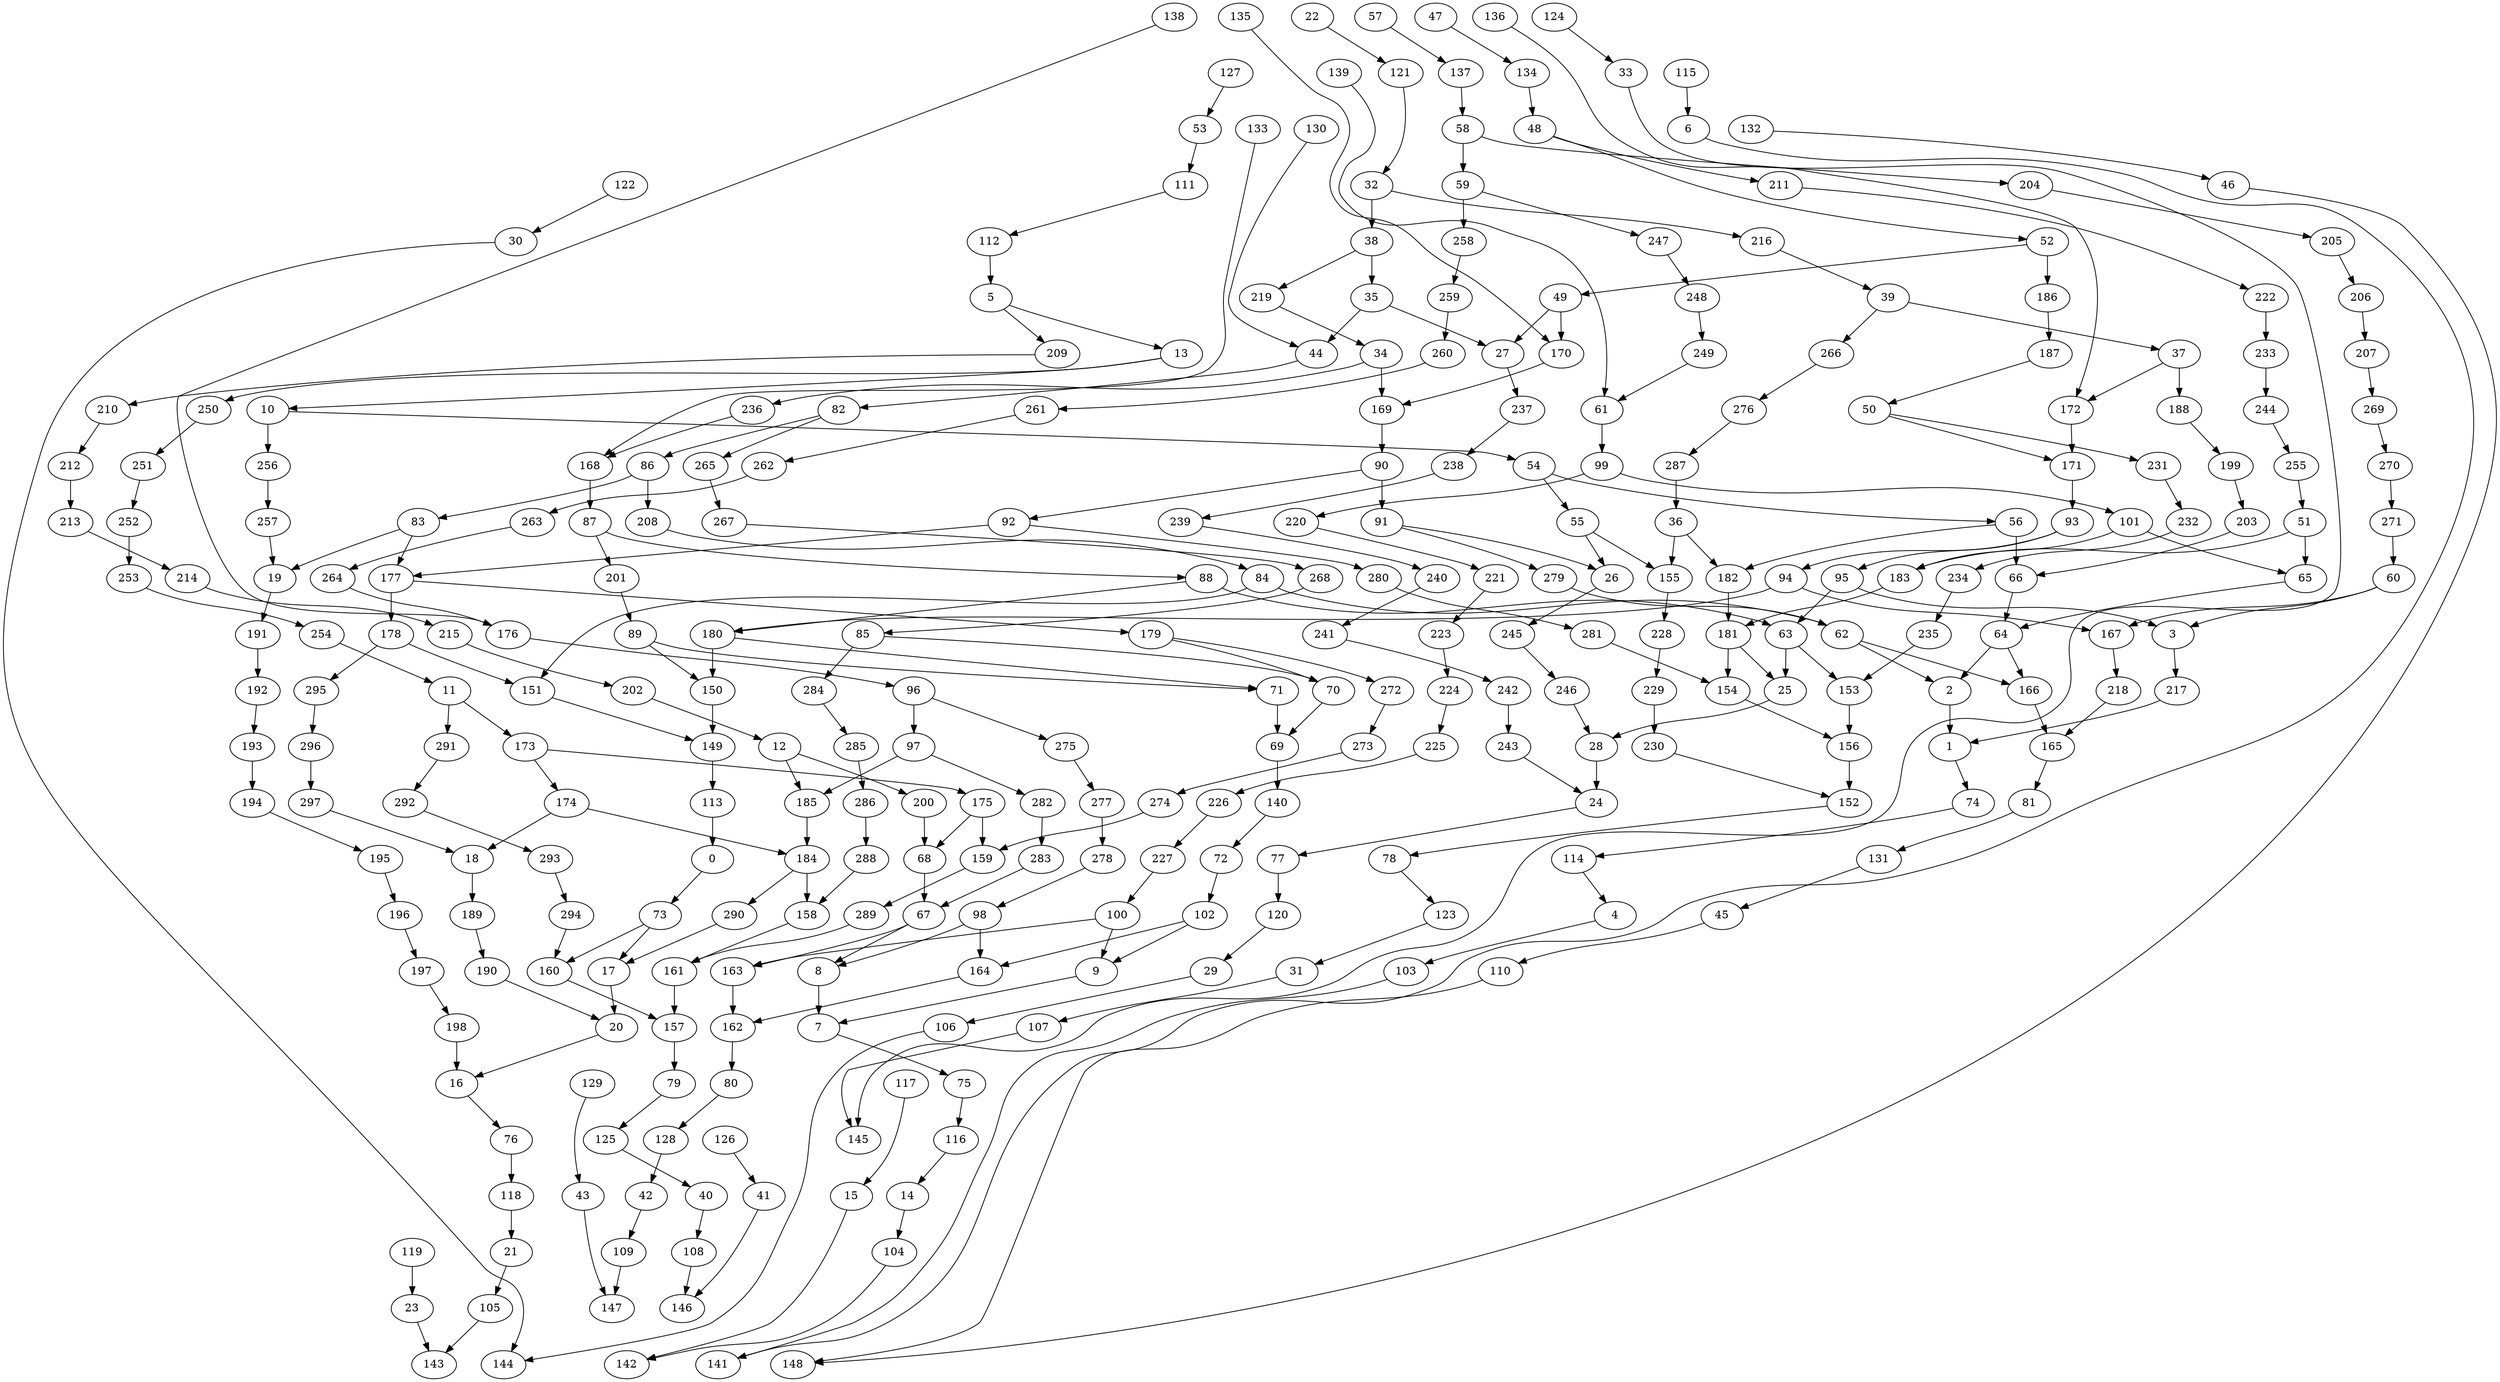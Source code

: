 digraph g {
0;
1;
2;
3;
4;
5;
6;
7;
8;
9;
10;
11;
12;
13;
14;
15;
16;
17;
18;
19;
20;
21;
22;
23;
24;
25;
26;
27;
28;
29;
30;
31;
32;
33;
34;
35;
36;
37;
38;
39;
40;
41;
42;
43;
44;
45;
46;
47;
48;
49;
50;
51;
52;
53;
54;
55;
56;
57;
58;
59;
60;
61;
62;
63;
64;
65;
66;
67;
68;
69;
70;
71;
72;
73;
74;
75;
76;
77;
78;
79;
80;
81;
82;
83;
84;
85;
86;
87;
88;
89;
90;
91;
92;
93;
94;
95;
96;
97;
98;
99;
100;
101;
102;
103;
104;
105;
106;
107;
108;
109;
110;
111;
112;
113;
114;
115;
116;
117;
118;
119;
120;
121;
122;
123;
124;
125;
126;
127;
128;
129;
130;
131;
132;
133;
134;
135;
136;
137;
138;
139;
140;
141;
142;
143;
144;
145;
146;
147;
148;
149;
150;
151;
152;
153;
154;
155;
156;
157;
158;
159;
160;
161;
162;
163;
164;
165;
166;
167;
168;
169;
170;
171;
172;
173;
174;
175;
176;
177;
178;
179;
180;
181;
182;
183;
184;
185;
186;
187;
188;
189;
190;
191;
192;
193;
194;
195;
196;
197;
198;
199;
200;
201;
202;
203;
204;
205;
206;
207;
208;
209;
210;
211;
212;
213;
214;
215;
216;
217;
218;
219;
220;
221;
222;
223;
224;
225;
226;
227;
228;
229;
230;
231;
232;
233;
234;
235;
236;
237;
238;
239;
240;
241;
242;
243;
244;
245;
246;
247;
248;
249;
250;
251;
252;
253;
254;
255;
256;
257;
258;
259;
260;
261;
262;
263;
264;
265;
266;
267;
268;
269;
270;
271;
272;
273;
274;
275;
276;
277;
278;
279;
280;
281;
282;
283;
284;
285;
286;
287;
288;
289;
290;
291;
292;
293;
294;
295;
296;
297;
0 -> 73 [weight=0];
1 -> 74 [weight=0];
2 -> 1 [weight=2];
3 -> 217 [weight=0];
4 -> 103 [weight=0];
5 -> 13 [weight=0];
5 -> 209 [weight=0];
6 -> 141 [weight=0];
7 -> 75 [weight=0];
8 -> 7 [weight=1];
9 -> 7 [weight=0];
10 -> 54 [weight=0];
10 -> 256 [weight=2];
11 -> 173 [weight=0];
11 -> 291 [weight=0];
12 -> 185 [weight=0];
12 -> 200 [weight=0];
13 -> 250 [weight=0];
13 -> 10 [weight=0];
14 -> 104 [weight=0];
15 -> 142 [weight=0];
16 -> 76 [weight=0];
17 -> 20 [weight=0];
18 -> 189 [weight=2];
19 -> 191 [weight=0];
20 -> 16 [weight=0];
21 -> 105 [weight=0];
22 -> 121 [weight=0];
23 -> 143 [weight=0];
24 -> 77 [weight=0];
25 -> 28 [weight=0];
26 -> 245 [weight=0];
27 -> 237 [weight=0];
28 -> 24 [weight=2];
29 -> 106 [weight=0];
30 -> 144 [weight=0];
31 -> 107 [weight=0];
32 -> 216 [weight=0];
32 -> 38 [weight=2];
33 -> 145 [weight=0];
34 -> 236 [weight=0];
34 -> 169 [weight=0];
35 -> 27 [weight=0];
35 -> 44 [weight=0];
36 -> 182 [weight=0];
36 -> 155 [weight=0];
37 -> 172 [weight=0];
37 -> 188 [weight=1];
38 -> 35 [weight=2];
38 -> 219 [weight=0];
39 -> 37 [weight=0];
39 -> 266 [weight=0];
40 -> 108 [weight=0];
41 -> 146 [weight=0];
42 -> 109 [weight=0];
43 -> 147 [weight=0];
44 -> 82 [weight=0];
45 -> 110 [weight=0];
46 -> 148 [weight=0];
47 -> 134 [weight=0];
48 -> 211 [weight=0];
48 -> 52 [weight=0];
49 -> 170 [weight=0];
49 -> 27 [weight=0];
50 -> 231 [weight=0];
50 -> 171 [weight=0];
51 -> 183 [weight=0];
51 -> 65 [weight=0];
52 -> 49 [weight=0];
52 -> 186 [weight=1];
53 -> 111 [weight=0];
54 -> 56 [weight=0];
54 -> 55 [weight=0];
55 -> 155 [weight=0];
55 -> 26 [weight=0];
56 -> 66 [weight=1];
56 -> 182 [weight=0];
57 -> 137 [weight=0];
58 -> 204 [weight=0];
58 -> 59 [weight=1];
59 -> 247 [weight=0];
59 -> 258 [weight=0];
60 -> 3 [weight=0];
60 -> 167 [weight=0];
61 -> 99 [weight=1];
62 -> 2 [weight=0];
62 -> 166 [weight=0];
63 -> 153 [weight=0];
63 -> 25 [weight=0];
64 -> 166 [weight=0];
64 -> 2 [weight=0];
65 -> 64 [weight=0];
66 -> 64 [weight=0];
67 -> 8 [weight=0];
67 -> 163 [weight=0];
68 -> 67 [weight=0];
69 -> 140 [weight=1];
70 -> 69 [weight=1];
71 -> 69 [weight=2];
72 -> 102 [weight=0];
73 -> 17 [weight=0];
73 -> 160 [weight=0];
74 -> 114 [weight=0];
75 -> 116 [weight=0];
76 -> 118 [weight=1];
77 -> 120 [weight=1];
78 -> 123 [weight=0];
79 -> 125 [weight=0];
80 -> 128 [weight=0];
81 -> 131 [weight=0];
82 -> 86 [weight=0];
82 -> 265 [weight=0];
83 -> 177 [weight=0];
83 -> 19 [weight=0];
84 -> 151 [weight=0];
84 -> 62 [weight=3];
85 -> 284 [weight=0];
85 -> 70 [weight=0];
86 -> 208 [weight=1];
86 -> 83 [weight=0];
87 -> 88 [weight=0];
87 -> 201 [weight=0];
88 -> 63 [weight=1];
88 -> 180 [weight=0];
89 -> 150 [weight=0];
89 -> 71 [weight=0];
90 -> 92 [weight=0];
90 -> 91 [weight=2];
91 -> 26 [weight=0];
91 -> 279 [weight=0];
92 -> 177 [weight=0];
92 -> 280 [weight=0];
93 -> 95 [weight=0];
93 -> 94 [weight=0];
94 -> 167 [weight=0];
94 -> 180 [weight=0];
95 -> 3 [weight=0];
95 -> 63 [weight=2];
96 -> 97 [weight=1];
96 -> 275 [weight=0];
97 -> 185 [weight=0];
97 -> 282 [weight=0];
98 -> 8 [weight=0];
98 -> 164 [weight=1];
99 -> 101 [weight=0];
99 -> 220 [weight=0];
100 -> 9 [weight=0];
100 -> 163 [weight=0];
101 -> 65 [weight=0];
101 -> 183 [weight=0];
102 -> 9 [weight=0];
102 -> 164 [weight=0];
103 -> 141 [weight=0];
104 -> 142 [weight=0];
105 -> 143 [weight=0];
106 -> 144 [weight=0];
107 -> 145 [weight=0];
108 -> 146 [weight=0];
109 -> 147 [weight=0];
110 -> 148 [weight=0];
111 -> 112 [weight=0];
112 -> 5 [weight=0];
113 -> 0 [weight=1];
114 -> 4 [weight=0];
115 -> 6 [weight=0];
116 -> 14 [weight=0];
117 -> 15 [weight=0];
118 -> 21 [weight=1];
119 -> 23 [weight=1];
120 -> 29 [weight=0];
121 -> 32 [weight=0];
122 -> 30 [weight=0];
123 -> 31 [weight=0];
124 -> 33 [weight=0];
125 -> 40 [weight=0];
126 -> 41 [weight=0];
127 -> 53 [weight=0];
128 -> 42 [weight=0];
129 -> 43 [weight=0];
130 -> 44 [weight=0];
131 -> 45 [weight=0];
132 -> 46 [weight=0];
133 -> 168 [weight=0];
134 -> 48 [weight=0];
135 -> 170 [weight=0];
136 -> 172 [weight=0];
137 -> 58 [weight=0];
138 -> 176 [weight=0];
139 -> 61 [weight=0];
140 -> 72 [weight=0];
149 -> 113 [weight=1];
150 -> 149 [weight=1];
151 -> 149 [weight=0];
152 -> 78 [weight=0];
153 -> 156 [weight=1];
154 -> 156 [weight=0];
155 -> 228 [weight=0];
156 -> 152 [weight=0];
157 -> 79 [weight=1];
158 -> 161 [weight=0];
159 -> 289 [weight=0];
160 -> 157 [weight=0];
161 -> 157 [weight=0];
162 -> 80 [weight=0];
163 -> 162 [weight=1];
164 -> 162 [weight=0];
165 -> 81 [weight=0];
166 -> 165 [weight=0];
167 -> 218 [weight=0];
168 -> 87 [weight=0];
169 -> 90 [weight=1];
170 -> 169 [weight=0];
171 -> 93 [weight=1];
172 -> 171 [weight=0];
173 -> 175 [weight=0];
173 -> 174 [weight=0];
174 -> 184 [weight=0];
174 -> 18 [weight=0];
175 -> 68 [weight=1];
175 -> 159 [weight=2];
176 -> 96 [weight=0];
177 -> 179 [weight=0];
177 -> 178 [weight=1];
178 -> 295 [weight=0];
178 -> 151 [weight=0];
179 -> 70 [weight=0];
179 -> 272 [weight=0];
180 -> 150 [weight=1];
180 -> 71 [weight=0];
181 -> 25 [weight=1];
181 -> 154 [weight=1];
182 -> 181 [weight=2];
183 -> 181 [weight=0];
184 -> 158 [weight=1];
184 -> 290 [weight=0];
185 -> 184 [weight=1];
186 -> 187 [weight=0];
187 -> 50 [weight=0];
188 -> 199 [weight=0];
189 -> 190 [weight=0];
190 -> 20 [weight=0];
191 -> 192 [weight=1];
192 -> 193 [weight=0];
193 -> 194 [weight=0];
194 -> 195 [weight=0];
195 -> 196 [weight=0];
196 -> 197 [weight=0];
197 -> 198 [weight=0];
198 -> 16 [weight=1];
199 -> 203 [weight=0];
200 -> 68 [weight=0];
201 -> 89 [weight=0];
202 -> 12 [weight=0];
203 -> 66 [weight=0];
204 -> 205 [weight=0];
205 -> 206 [weight=0];
206 -> 207 [weight=0];
207 -> 269 [weight=0];
208 -> 84 [weight=0];
209 -> 210 [weight=0];
210 -> 212 [weight=0];
211 -> 222 [weight=0];
212 -> 213 [weight=0];
213 -> 214 [weight=0];
214 -> 215 [weight=0];
215 -> 202 [weight=0];
216 -> 39 [weight=0];
217 -> 1 [weight=0];
218 -> 165 [weight=0];
219 -> 34 [weight=0];
220 -> 221 [weight=0];
221 -> 223 [weight=0];
222 -> 233 [weight=1];
223 -> 224 [weight=0];
224 -> 225 [weight=0];
225 -> 226 [weight=0];
226 -> 227 [weight=0];
227 -> 100 [weight=0];
228 -> 229 [weight=0];
229 -> 230 [weight=1];
230 -> 152 [weight=0];
231 -> 232 [weight=0];
232 -> 234 [weight=0];
233 -> 244 [weight=2];
234 -> 235 [weight=0];
235 -> 153 [weight=0];
236 -> 168 [weight=0];
237 -> 238 [weight=0];
238 -> 239 [weight=0];
239 -> 240 [weight=0];
240 -> 241 [weight=0];
241 -> 242 [weight=0];
242 -> 243 [weight=1];
243 -> 24 [weight=0];
244 -> 255 [weight=0];
245 -> 246 [weight=0];
246 -> 28 [weight=0];
247 -> 248 [weight=0];
248 -> 249 [weight=0];
249 -> 61 [weight=0];
250 -> 251 [weight=0];
251 -> 252 [weight=0];
252 -> 253 [weight=1];
253 -> 254 [weight=0];
254 -> 11 [weight=0];
255 -> 51 [weight=0];
256 -> 257 [weight=0];
257 -> 19 [weight=0];
258 -> 259 [weight=0];
259 -> 260 [weight=0];
260 -> 261 [weight=0];
261 -> 262 [weight=0];
262 -> 263 [weight=1];
263 -> 264 [weight=0];
264 -> 176 [weight=0];
265 -> 267 [weight=0];
266 -> 276 [weight=0];
267 -> 268 [weight=0];
268 -> 85 [weight=0];
269 -> 270 [weight=0];
270 -> 271 [weight=0];
271 -> 60 [weight=0];
272 -> 273 [weight=0];
273 -> 274 [weight=0];
274 -> 159 [weight=0];
275 -> 277 [weight=0];
276 -> 287 [weight=0];
277 -> 278 [weight=0];
278 -> 98 [weight=0];
279 -> 62 [weight=0];
280 -> 281 [weight=0];
281 -> 154 [weight=0];
282 -> 283 [weight=0];
283 -> 67 [weight=0];
284 -> 285 [weight=0];
285 -> 286 [weight=0];
286 -> 288 [weight=0];
287 -> 36 [weight=1];
288 -> 158 [weight=0];
289 -> 161 [weight=0];
290 -> 17 [weight=0];
291 -> 292 [weight=0];
292 -> 293 [weight=0];
293 -> 294 [weight=0];
294 -> 160 [weight=0];
295 -> 296 [weight=0];
296 -> 297 [weight=0];
297 -> 18 [weight=0];
}
